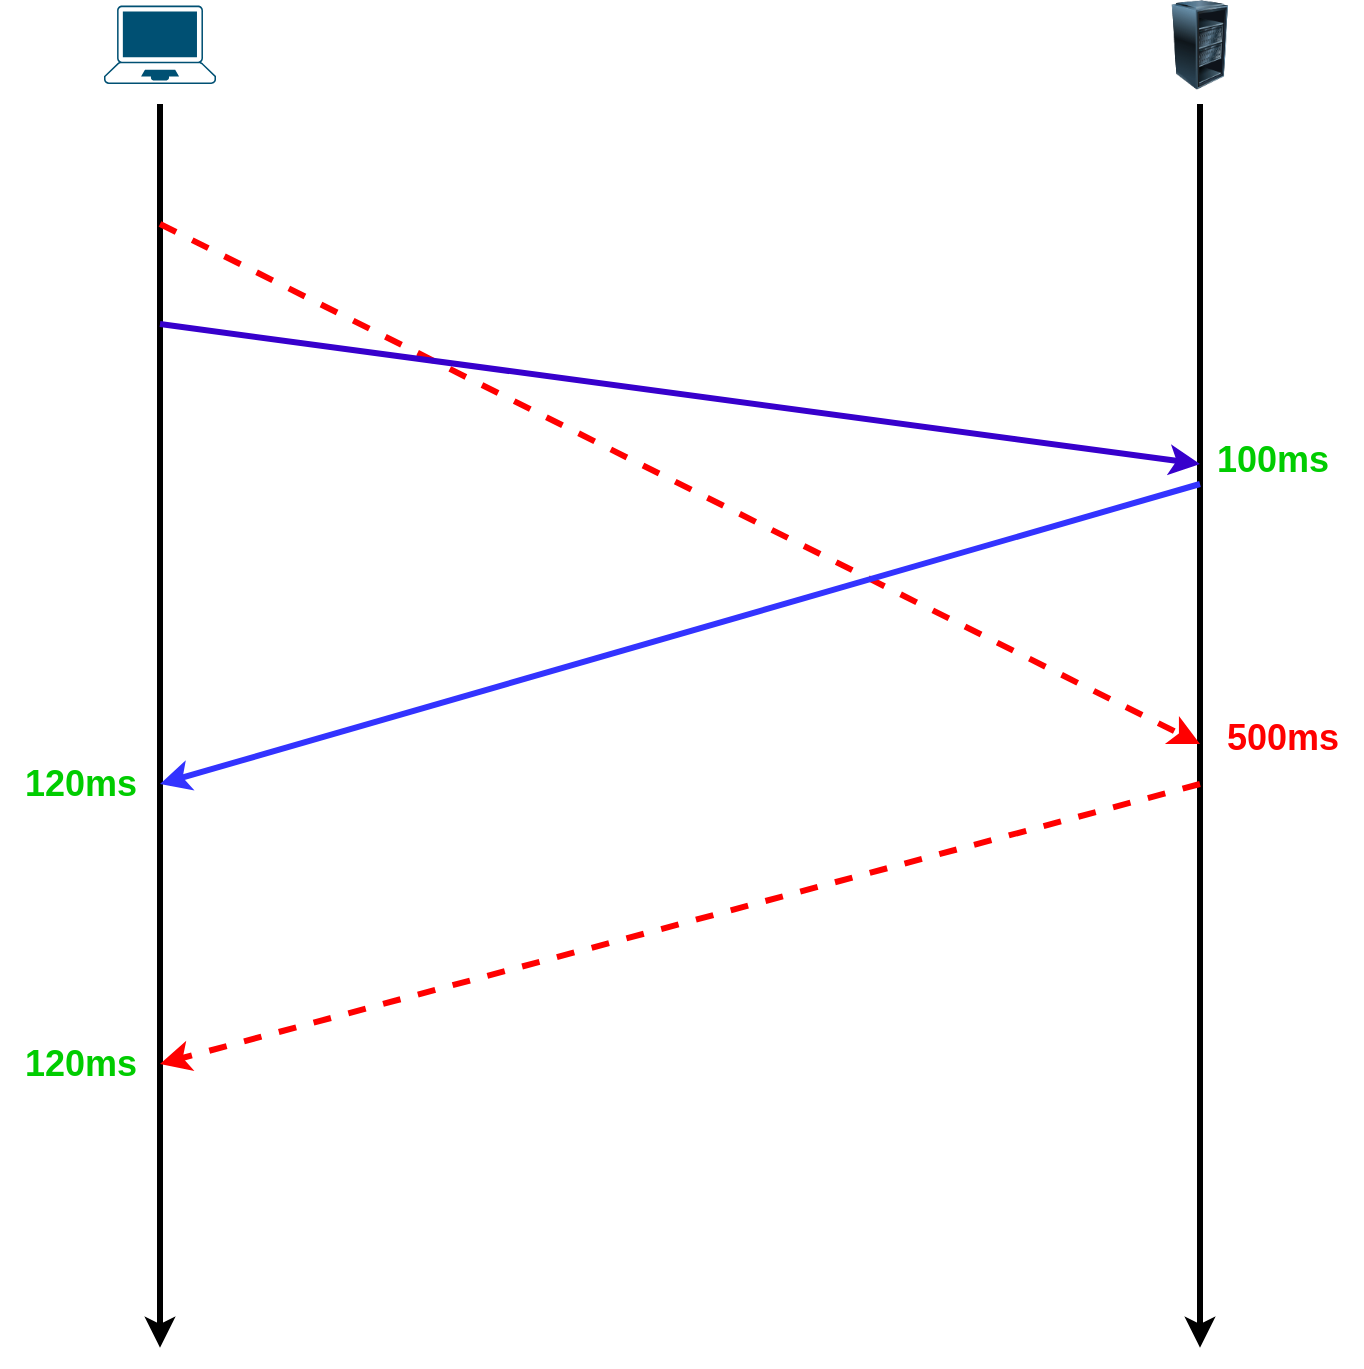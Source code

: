 <mxfile version="20.2.0" type="github">
  <diagram id="oeBJYvxaCdqDzuY_nOz7" name="第 1 页">
    <mxGraphModel dx="908" dy="643" grid="1" gridSize="10" guides="1" tooltips="1" connect="1" arrows="1" fold="1" page="1" pageScale="1" pageWidth="827" pageHeight="1169" math="0" shadow="0">
      <root>
        <mxCell id="0" />
        <mxCell id="1" parent="0" />
        <mxCell id="_hZP4Jx_-niu8Q9Kd1vT-4" value="" style="points=[[0.13,0.02,0],[0.5,0,0],[0.87,0.02,0],[0.885,0.4,0],[0.985,0.985,0],[0.5,1,0],[0.015,0.985,0],[0.115,0.4,0]];verticalLabelPosition=bottom;sketch=0;html=1;verticalAlign=top;aspect=fixed;align=center;pointerEvents=1;shape=mxgraph.cisco19.laptop;fillColor=#005073;strokeColor=none;" vertex="1" parent="1">
          <mxGeometry x="92" y="50.8" width="56" height="39.2" as="geometry" />
        </mxCell>
        <mxCell id="_hZP4Jx_-niu8Q9Kd1vT-5" value="" style="image;html=1;image=img/lib/clip_art/computers/Server_Rack_Partial_128x128.png" vertex="1" parent="1">
          <mxGeometry x="620" y="48" width="40" height="45" as="geometry" />
        </mxCell>
        <mxCell id="_hZP4Jx_-niu8Q9Kd1vT-1" value="" style="endArrow=classic;html=1;rounded=0;strokeWidth=3;" edge="1" parent="1">
          <mxGeometry width="50" height="50" relative="1" as="geometry">
            <mxPoint x="120" y="100" as="sourcePoint" />
            <mxPoint x="120" y="721.818" as="targetPoint" />
          </mxGeometry>
        </mxCell>
        <mxCell id="_hZP4Jx_-niu8Q9Kd1vT-2" value="" style="endArrow=classic;html=1;rounded=0;strokeWidth=3;" edge="1" parent="1">
          <mxGeometry width="50" height="50" relative="1" as="geometry">
            <mxPoint x="640" y="100" as="sourcePoint" />
            <mxPoint x="640" y="721.818" as="targetPoint" />
          </mxGeometry>
        </mxCell>
        <mxCell id="_hZP4Jx_-niu8Q9Kd1vT-6" value="" style="endArrow=classic;html=1;rounded=0;strokeWidth=3;fillColor=#e51400;strokeColor=#FF0000;dashed=1;" edge="1" parent="1">
          <mxGeometry width="50" height="50" relative="1" as="geometry">
            <mxPoint x="120" y="160" as="sourcePoint" />
            <mxPoint x="640" y="420" as="targetPoint" />
          </mxGeometry>
        </mxCell>
        <mxCell id="_hZP4Jx_-niu8Q9Kd1vT-10" value="" style="endArrow=classic;html=1;rounded=0;fontSize=14;strokeWidth=3;fillColor=#6a00ff;strokeColor=#3700CC;" edge="1" parent="1">
          <mxGeometry width="50" height="50" relative="1" as="geometry">
            <mxPoint x="120" y="210" as="sourcePoint" />
            <mxPoint x="640" y="280" as="targetPoint" />
          </mxGeometry>
        </mxCell>
        <mxCell id="_hZP4Jx_-niu8Q9Kd1vT-11" value="&lt;font color=&quot;#00cc00&quot; style=&quot;font-size: 18px;&quot;&gt;&lt;b style=&quot;&quot;&gt;100ms&lt;/b&gt;&lt;/font&gt;" style="text;html=1;align=center;verticalAlign=middle;resizable=0;points=[];autosize=1;strokeColor=none;fillColor=none;fontSize=14;" vertex="1" parent="1">
          <mxGeometry x="636" y="258" width="80" height="40" as="geometry" />
        </mxCell>
        <mxCell id="_hZP4Jx_-niu8Q9Kd1vT-12" value="&lt;b&gt;&lt;font color=&quot;#ff0000&quot;&gt;500ms&lt;/font&gt;&lt;/b&gt;" style="text;html=1;align=center;verticalAlign=middle;resizable=0;points=[];autosize=1;strokeColor=none;fillColor=none;fontSize=18;fontColor=#3333FF;" vertex="1" parent="1">
          <mxGeometry x="641" y="397" width="80" height="40" as="geometry" />
        </mxCell>
        <mxCell id="_hZP4Jx_-niu8Q9Kd1vT-14" value="" style="endArrow=classic;html=1;rounded=0;fontSize=18;fontColor=#FF0000;strokeWidth=3;strokeColor=#3333FF;" edge="1" parent="1">
          <mxGeometry width="50" height="50" relative="1" as="geometry">
            <mxPoint x="640" y="290" as="sourcePoint" />
            <mxPoint x="120" y="440" as="targetPoint" />
          </mxGeometry>
        </mxCell>
        <mxCell id="_hZP4Jx_-niu8Q9Kd1vT-15" value="&lt;b style=&quot;&quot;&gt;&lt;font color=&quot;#00cc00&quot;&gt;120ms&lt;/font&gt;&lt;/b&gt;" style="text;html=1;align=center;verticalAlign=middle;resizable=0;points=[];autosize=1;strokeColor=none;fillColor=none;fontSize=18;fontColor=#FF0000;" vertex="1" parent="1">
          <mxGeometry x="40" y="420" width="80" height="40" as="geometry" />
        </mxCell>
        <mxCell id="_hZP4Jx_-niu8Q9Kd1vT-16" value="" style="endArrow=classic;html=1;rounded=0;fontSize=18;fontColor=#3333FF;strokeColor=#FF0000;strokeWidth=3;dashed=1;" edge="1" parent="1">
          <mxGeometry width="50" height="50" relative="1" as="geometry">
            <mxPoint x="640" y="440" as="sourcePoint" />
            <mxPoint x="120" y="580" as="targetPoint" />
          </mxGeometry>
        </mxCell>
        <mxCell id="_hZP4Jx_-niu8Q9Kd1vT-17" value="&lt;b&gt;&lt;font color=&quot;#00cc00&quot;&gt;120ms&lt;/font&gt;&lt;/b&gt;" style="text;html=1;align=center;verticalAlign=middle;resizable=0;points=[];autosize=1;strokeColor=none;fillColor=none;fontSize=18;fontColor=#3333FF;" vertex="1" parent="1">
          <mxGeometry x="40" y="560" width="80" height="40" as="geometry" />
        </mxCell>
      </root>
    </mxGraphModel>
  </diagram>
</mxfile>
